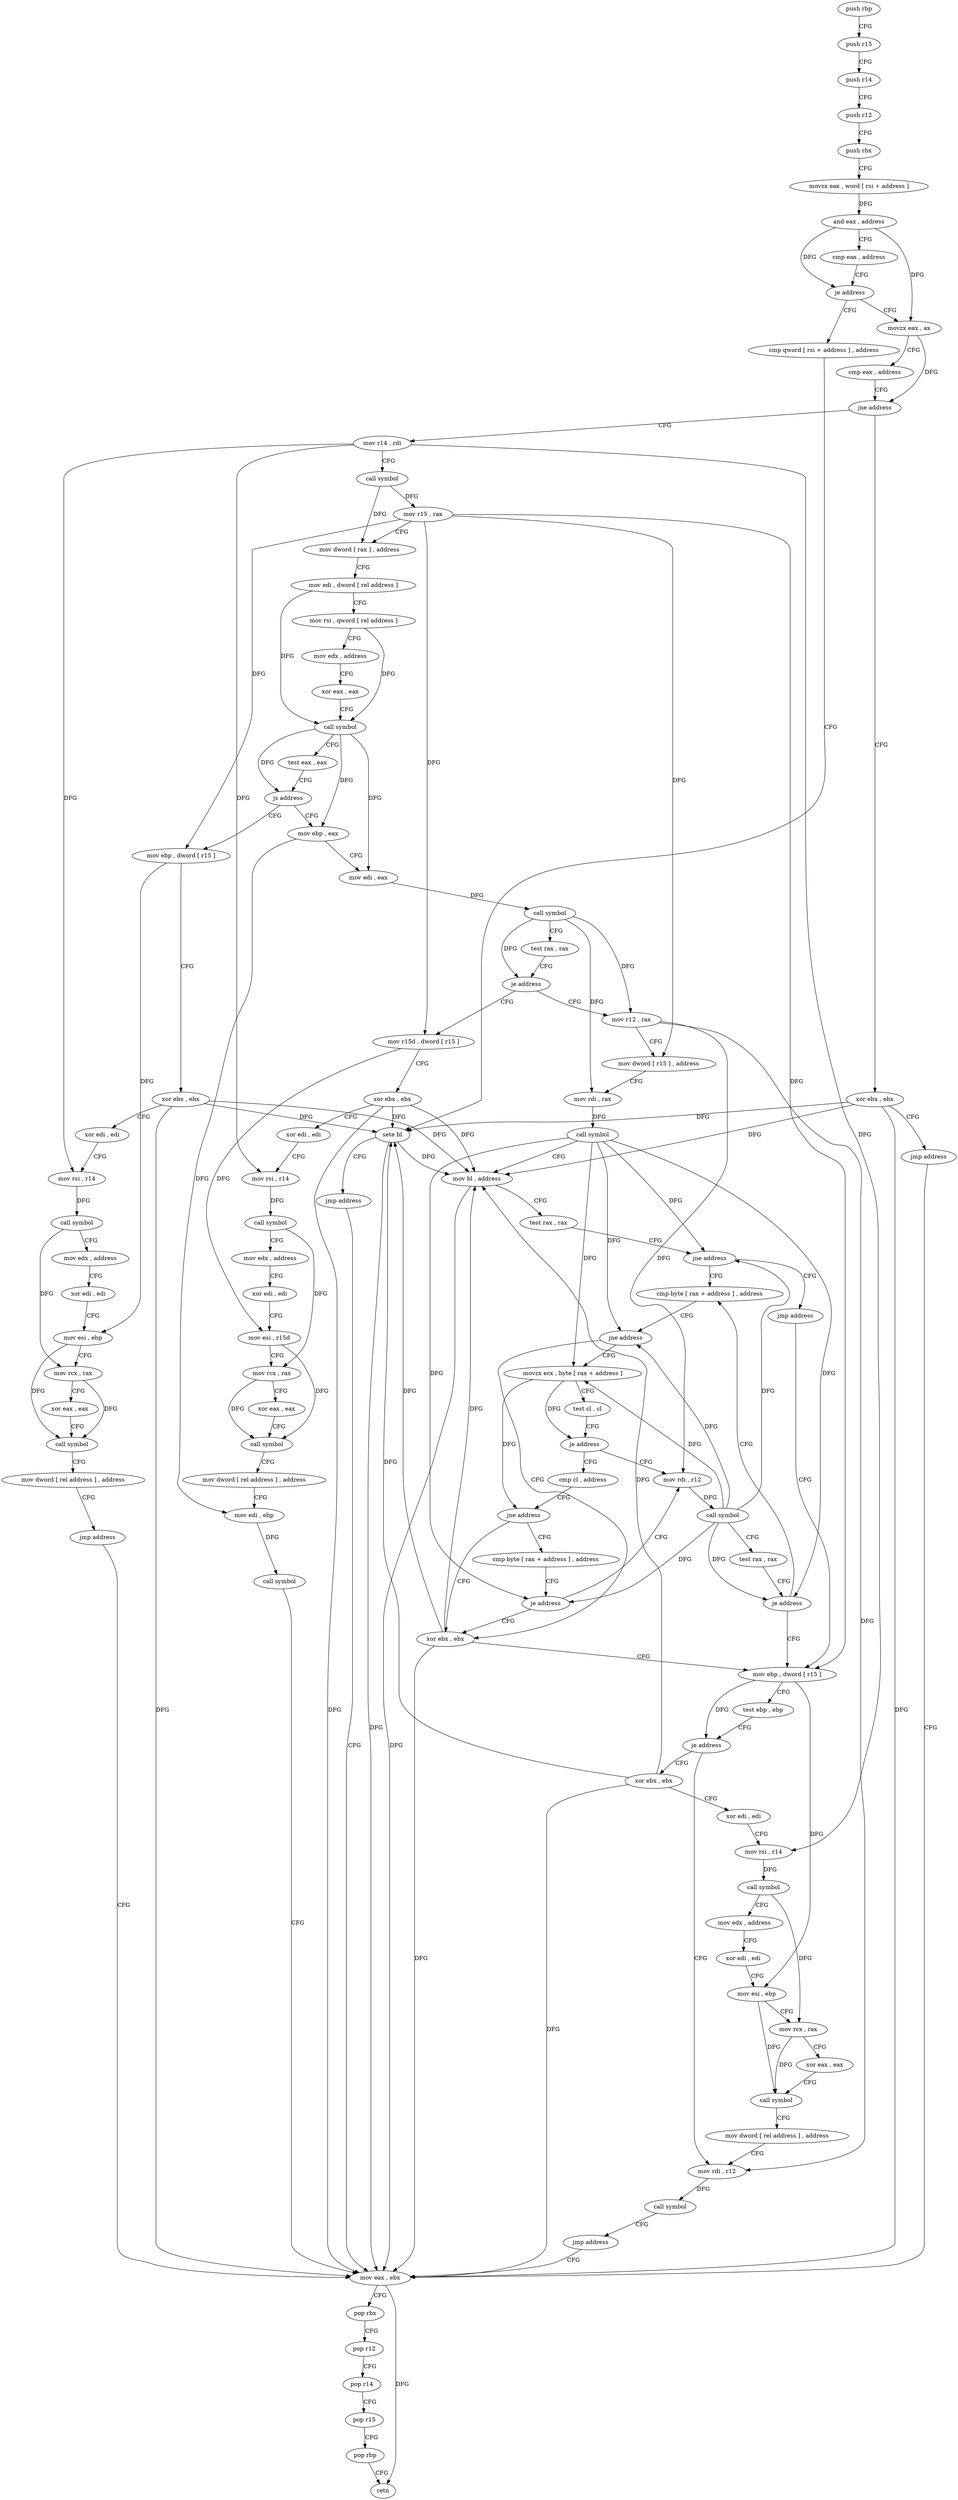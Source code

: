 digraph "func" {
"4212240" [label = "push rbp" ]
"4212241" [label = "push r15" ]
"4212243" [label = "push r14" ]
"4212245" [label = "push r12" ]
"4212247" [label = "push rbx" ]
"4212248" [label = "movzx eax , word [ rsi + address ]" ]
"4212252" [label = "and eax , address" ]
"4212257" [label = "cmp eax , address" ]
"4212262" [label = "je address" ]
"4212482" [label = "cmp qword [ rsi + address ] , address" ]
"4212268" [label = "movzx eax , ax" ]
"4212487" [label = "sete bl" ]
"4212490" [label = "jmp address" ]
"4212594" [label = "mov eax , ebx" ]
"4212271" [label = "cmp eax , address" ]
"4212276" [label = "jne address" ]
"4212492" [label = "xor ebx , ebx" ]
"4212282" [label = "mov r14 , rdi" ]
"4212596" [label = "pop rbx" ]
"4212597" [label = "pop r12" ]
"4212599" [label = "pop r14" ]
"4212601" [label = "pop r15" ]
"4212603" [label = "pop rbp" ]
"4212604" [label = "retn" ]
"4212494" [label = "jmp address" ]
"4212285" [label = "call symbol" ]
"4212290" [label = "mov r15 , rax" ]
"4212293" [label = "mov dword [ rax ] , address" ]
"4212299" [label = "mov edi , dword [ rel address ]" ]
"4212305" [label = "mov rsi , qword [ rel address ]" ]
"4212312" [label = "mov edx , address" ]
"4212317" [label = "xor eax , eax" ]
"4212319" [label = "call symbol" ]
"4212324" [label = "test eax , eax" ]
"4212326" [label = "js address" ]
"4212496" [label = "mov ebp , dword [ r15 ]" ]
"4212332" [label = "mov ebp , eax" ]
"4212499" [label = "xor ebx , ebx" ]
"4212501" [label = "xor edi , edi" ]
"4212503" [label = "mov rsi , r14" ]
"4212506" [label = "call symbol" ]
"4212511" [label = "mov edx , address" ]
"4212516" [label = "xor edi , edi" ]
"4212518" [label = "mov esi , ebp" ]
"4212520" [label = "mov rcx , rax" ]
"4212523" [label = "xor eax , eax" ]
"4212525" [label = "call symbol" ]
"4212530" [label = "mov dword [ rel address ] , address" ]
"4212540" [label = "jmp address" ]
"4212334" [label = "mov edi , eax" ]
"4212336" [label = "call symbol" ]
"4212341" [label = "test rax , rax" ]
"4212344" [label = "je address" ]
"4212542" [label = "mov r15d , dword [ r15 ]" ]
"4212350" [label = "mov r12 , rax" ]
"4212545" [label = "xor ebx , ebx" ]
"4212547" [label = "xor edi , edi" ]
"4212549" [label = "mov rsi , r14" ]
"4212552" [label = "call symbol" ]
"4212557" [label = "mov edx , address" ]
"4212562" [label = "xor edi , edi" ]
"4212564" [label = "mov esi , r15d" ]
"4212567" [label = "mov rcx , rax" ]
"4212570" [label = "xor eax , eax" ]
"4212572" [label = "call symbol" ]
"4212577" [label = "mov dword [ rel address ] , address" ]
"4212587" [label = "mov edi , ebp" ]
"4212589" [label = "call symbol" ]
"4212353" [label = "mov dword [ r15 ] , address" ]
"4212360" [label = "mov rdi , rax" ]
"4212363" [label = "call symbol" ]
"4212368" [label = "mov bl , address" ]
"4212370" [label = "test rax , rax" ]
"4212373" [label = "jne address" ]
"4212397" [label = "cmp byte [ rax + address ] , address" ]
"4212375" [label = "jmp address" ]
"4212401" [label = "jne address" ]
"4212422" [label = "xor ebx , ebx" ]
"4212403" [label = "movzx ecx , byte [ rax + address ]" ]
"4212424" [label = "mov ebp , dword [ r15 ]" ]
"4212407" [label = "test cl , cl" ]
"4212409" [label = "je address" ]
"4212384" [label = "mov rdi , r12" ]
"4212411" [label = "cmp cl , address" ]
"4212427" [label = "test ebp , ebp" ]
"4212429" [label = "je address" ]
"4212472" [label = "mov rdi , r12" ]
"4212431" [label = "xor ebx , ebx" ]
"4212475" [label = "call symbol" ]
"4212480" [label = "jmp address" ]
"4212433" [label = "xor edi , edi" ]
"4212435" [label = "mov rsi , r14" ]
"4212438" [label = "call symbol" ]
"4212443" [label = "mov edx , address" ]
"4212448" [label = "xor edi , edi" ]
"4212450" [label = "mov esi , ebp" ]
"4212452" [label = "mov rcx , rax" ]
"4212455" [label = "xor eax , eax" ]
"4212457" [label = "call symbol" ]
"4212462" [label = "mov dword [ rel address ] , address" ]
"4212387" [label = "call symbol" ]
"4212392" [label = "test rax , rax" ]
"4212395" [label = "je address" ]
"4212414" [label = "jne address" ]
"4212416" [label = "cmp byte [ rax + address ] , address" ]
"4212420" [label = "je address" ]
"4212240" -> "4212241" [ label = "CFG" ]
"4212241" -> "4212243" [ label = "CFG" ]
"4212243" -> "4212245" [ label = "CFG" ]
"4212245" -> "4212247" [ label = "CFG" ]
"4212247" -> "4212248" [ label = "CFG" ]
"4212248" -> "4212252" [ label = "DFG" ]
"4212252" -> "4212257" [ label = "CFG" ]
"4212252" -> "4212262" [ label = "DFG" ]
"4212252" -> "4212268" [ label = "DFG" ]
"4212257" -> "4212262" [ label = "CFG" ]
"4212262" -> "4212482" [ label = "CFG" ]
"4212262" -> "4212268" [ label = "CFG" ]
"4212482" -> "4212487" [ label = "CFG" ]
"4212268" -> "4212271" [ label = "CFG" ]
"4212268" -> "4212276" [ label = "DFG" ]
"4212487" -> "4212490" [ label = "CFG" ]
"4212487" -> "4212594" [ label = "DFG" ]
"4212487" -> "4212368" [ label = "DFG" ]
"4212490" -> "4212594" [ label = "CFG" ]
"4212594" -> "4212596" [ label = "CFG" ]
"4212594" -> "4212604" [ label = "DFG" ]
"4212271" -> "4212276" [ label = "CFG" ]
"4212276" -> "4212492" [ label = "CFG" ]
"4212276" -> "4212282" [ label = "CFG" ]
"4212492" -> "4212494" [ label = "CFG" ]
"4212492" -> "4212594" [ label = "DFG" ]
"4212492" -> "4212487" [ label = "DFG" ]
"4212492" -> "4212368" [ label = "DFG" ]
"4212282" -> "4212285" [ label = "CFG" ]
"4212282" -> "4212503" [ label = "DFG" ]
"4212282" -> "4212549" [ label = "DFG" ]
"4212282" -> "4212435" [ label = "DFG" ]
"4212596" -> "4212597" [ label = "CFG" ]
"4212597" -> "4212599" [ label = "CFG" ]
"4212599" -> "4212601" [ label = "CFG" ]
"4212601" -> "4212603" [ label = "CFG" ]
"4212603" -> "4212604" [ label = "CFG" ]
"4212494" -> "4212594" [ label = "CFG" ]
"4212285" -> "4212290" [ label = "DFG" ]
"4212285" -> "4212293" [ label = "DFG" ]
"4212290" -> "4212293" [ label = "CFG" ]
"4212290" -> "4212496" [ label = "DFG" ]
"4212290" -> "4212542" [ label = "DFG" ]
"4212290" -> "4212353" [ label = "DFG" ]
"4212290" -> "4212424" [ label = "DFG" ]
"4212293" -> "4212299" [ label = "CFG" ]
"4212299" -> "4212305" [ label = "CFG" ]
"4212299" -> "4212319" [ label = "DFG" ]
"4212305" -> "4212312" [ label = "CFG" ]
"4212305" -> "4212319" [ label = "DFG" ]
"4212312" -> "4212317" [ label = "CFG" ]
"4212317" -> "4212319" [ label = "CFG" ]
"4212319" -> "4212324" [ label = "CFG" ]
"4212319" -> "4212326" [ label = "DFG" ]
"4212319" -> "4212332" [ label = "DFG" ]
"4212319" -> "4212334" [ label = "DFG" ]
"4212324" -> "4212326" [ label = "CFG" ]
"4212326" -> "4212496" [ label = "CFG" ]
"4212326" -> "4212332" [ label = "CFG" ]
"4212496" -> "4212499" [ label = "CFG" ]
"4212496" -> "4212518" [ label = "DFG" ]
"4212332" -> "4212334" [ label = "CFG" ]
"4212332" -> "4212587" [ label = "DFG" ]
"4212499" -> "4212501" [ label = "CFG" ]
"4212499" -> "4212594" [ label = "DFG" ]
"4212499" -> "4212487" [ label = "DFG" ]
"4212499" -> "4212368" [ label = "DFG" ]
"4212501" -> "4212503" [ label = "CFG" ]
"4212503" -> "4212506" [ label = "DFG" ]
"4212506" -> "4212511" [ label = "CFG" ]
"4212506" -> "4212520" [ label = "DFG" ]
"4212511" -> "4212516" [ label = "CFG" ]
"4212516" -> "4212518" [ label = "CFG" ]
"4212518" -> "4212520" [ label = "CFG" ]
"4212518" -> "4212525" [ label = "DFG" ]
"4212520" -> "4212523" [ label = "CFG" ]
"4212520" -> "4212525" [ label = "DFG" ]
"4212523" -> "4212525" [ label = "CFG" ]
"4212525" -> "4212530" [ label = "CFG" ]
"4212530" -> "4212540" [ label = "CFG" ]
"4212540" -> "4212594" [ label = "CFG" ]
"4212334" -> "4212336" [ label = "DFG" ]
"4212336" -> "4212341" [ label = "CFG" ]
"4212336" -> "4212344" [ label = "DFG" ]
"4212336" -> "4212350" [ label = "DFG" ]
"4212336" -> "4212360" [ label = "DFG" ]
"4212341" -> "4212344" [ label = "CFG" ]
"4212344" -> "4212542" [ label = "CFG" ]
"4212344" -> "4212350" [ label = "CFG" ]
"4212542" -> "4212545" [ label = "CFG" ]
"4212542" -> "4212564" [ label = "DFG" ]
"4212350" -> "4212353" [ label = "CFG" ]
"4212350" -> "4212384" [ label = "DFG" ]
"4212350" -> "4212472" [ label = "DFG" ]
"4212545" -> "4212547" [ label = "CFG" ]
"4212545" -> "4212594" [ label = "DFG" ]
"4212545" -> "4212487" [ label = "DFG" ]
"4212545" -> "4212368" [ label = "DFG" ]
"4212547" -> "4212549" [ label = "CFG" ]
"4212549" -> "4212552" [ label = "DFG" ]
"4212552" -> "4212557" [ label = "CFG" ]
"4212552" -> "4212567" [ label = "DFG" ]
"4212557" -> "4212562" [ label = "CFG" ]
"4212562" -> "4212564" [ label = "CFG" ]
"4212564" -> "4212567" [ label = "CFG" ]
"4212564" -> "4212572" [ label = "DFG" ]
"4212567" -> "4212570" [ label = "CFG" ]
"4212567" -> "4212572" [ label = "DFG" ]
"4212570" -> "4212572" [ label = "CFG" ]
"4212572" -> "4212577" [ label = "CFG" ]
"4212577" -> "4212587" [ label = "CFG" ]
"4212587" -> "4212589" [ label = "DFG" ]
"4212589" -> "4212594" [ label = "CFG" ]
"4212353" -> "4212360" [ label = "CFG" ]
"4212360" -> "4212363" [ label = "DFG" ]
"4212363" -> "4212368" [ label = "CFG" ]
"4212363" -> "4212373" [ label = "DFG" ]
"4212363" -> "4212401" [ label = "DFG" ]
"4212363" -> "4212403" [ label = "DFG" ]
"4212363" -> "4212395" [ label = "DFG" ]
"4212363" -> "4212420" [ label = "DFG" ]
"4212368" -> "4212370" [ label = "CFG" ]
"4212368" -> "4212594" [ label = "DFG" ]
"4212370" -> "4212373" [ label = "CFG" ]
"4212373" -> "4212397" [ label = "CFG" ]
"4212373" -> "4212375" [ label = "CFG" ]
"4212397" -> "4212401" [ label = "CFG" ]
"4212375" -> "4212424" [ label = "CFG" ]
"4212401" -> "4212422" [ label = "CFG" ]
"4212401" -> "4212403" [ label = "CFG" ]
"4212422" -> "4212424" [ label = "CFG" ]
"4212422" -> "4212594" [ label = "DFG" ]
"4212422" -> "4212368" [ label = "DFG" ]
"4212422" -> "4212487" [ label = "DFG" ]
"4212403" -> "4212407" [ label = "CFG" ]
"4212403" -> "4212409" [ label = "DFG" ]
"4212403" -> "4212414" [ label = "DFG" ]
"4212424" -> "4212427" [ label = "CFG" ]
"4212424" -> "4212429" [ label = "DFG" ]
"4212424" -> "4212450" [ label = "DFG" ]
"4212407" -> "4212409" [ label = "CFG" ]
"4212409" -> "4212384" [ label = "CFG" ]
"4212409" -> "4212411" [ label = "CFG" ]
"4212384" -> "4212387" [ label = "DFG" ]
"4212411" -> "4212414" [ label = "CFG" ]
"4212427" -> "4212429" [ label = "CFG" ]
"4212429" -> "4212472" [ label = "CFG" ]
"4212429" -> "4212431" [ label = "CFG" ]
"4212472" -> "4212475" [ label = "DFG" ]
"4212431" -> "4212433" [ label = "CFG" ]
"4212431" -> "4212594" [ label = "DFG" ]
"4212431" -> "4212368" [ label = "DFG" ]
"4212431" -> "4212487" [ label = "DFG" ]
"4212475" -> "4212480" [ label = "CFG" ]
"4212480" -> "4212594" [ label = "CFG" ]
"4212433" -> "4212435" [ label = "CFG" ]
"4212435" -> "4212438" [ label = "DFG" ]
"4212438" -> "4212443" [ label = "CFG" ]
"4212438" -> "4212452" [ label = "DFG" ]
"4212443" -> "4212448" [ label = "CFG" ]
"4212448" -> "4212450" [ label = "CFG" ]
"4212450" -> "4212452" [ label = "CFG" ]
"4212450" -> "4212457" [ label = "DFG" ]
"4212452" -> "4212455" [ label = "CFG" ]
"4212452" -> "4212457" [ label = "DFG" ]
"4212455" -> "4212457" [ label = "CFG" ]
"4212457" -> "4212462" [ label = "CFG" ]
"4212462" -> "4212472" [ label = "CFG" ]
"4212387" -> "4212392" [ label = "CFG" ]
"4212387" -> "4212373" [ label = "DFG" ]
"4212387" -> "4212401" [ label = "DFG" ]
"4212387" -> "4212403" [ label = "DFG" ]
"4212387" -> "4212395" [ label = "DFG" ]
"4212387" -> "4212420" [ label = "DFG" ]
"4212392" -> "4212395" [ label = "CFG" ]
"4212395" -> "4212424" [ label = "CFG" ]
"4212395" -> "4212397" [ label = "CFG" ]
"4212414" -> "4212422" [ label = "CFG" ]
"4212414" -> "4212416" [ label = "CFG" ]
"4212416" -> "4212420" [ label = "CFG" ]
"4212420" -> "4212384" [ label = "CFG" ]
"4212420" -> "4212422" [ label = "CFG" ]
}
